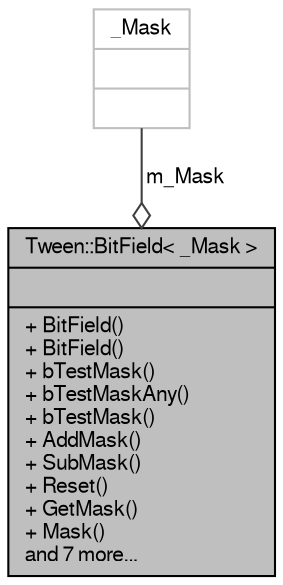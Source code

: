 digraph "Tween::BitField&lt; _Mask &gt;"
{
  bgcolor="transparent";
  edge [fontname="FreeSans",fontsize="10",labelfontname="FreeSans",labelfontsize="10"];
  node [fontname="FreeSans",fontsize="10",shape=record];
  Node1 [label="{Tween::BitField\< _Mask \>\n||+ BitField()\l+ BitField()\l+ bTestMask()\l+ bTestMaskAny()\l+ bTestMask()\l+ AddMask()\l+ SubMask()\l+ Reset()\l+ GetMask()\l+ Mask()\land 7 more...\l}",height=0.2,width=0.4,color="black", fillcolor="grey75", style="filled" fontcolor="black"];
  Node2 -> Node1 [color="grey25",fontsize="10",style="solid",label=" m_Mask" ,arrowhead="odiamond",fontname="FreeSans"];
  Node2 [label="{_Mask\n||}",height=0.2,width=0.4,color="grey75"];
}
